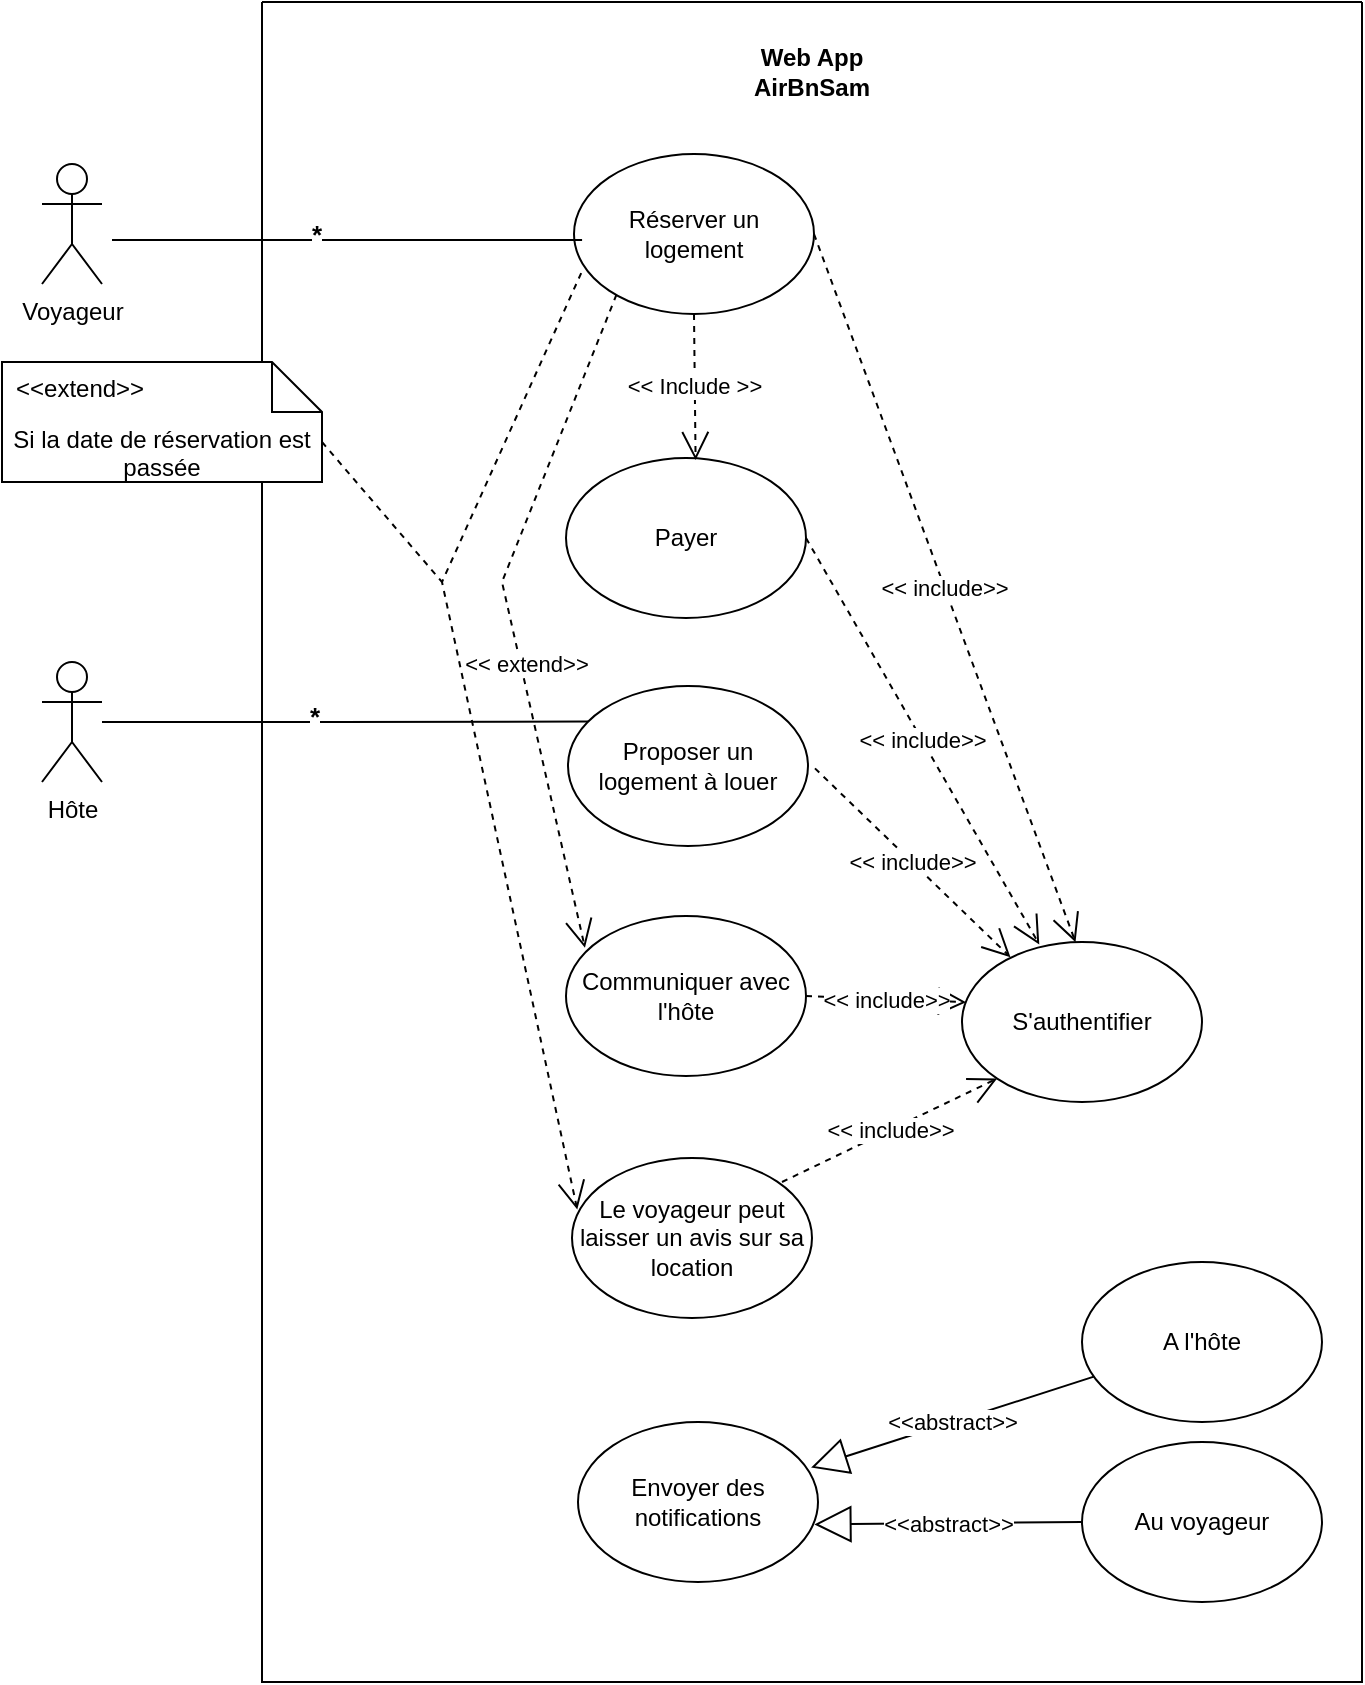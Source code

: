 <mxfile version="24.7.7">
  <diagram name="Page-1" id="EdUBoLxohyeiRopS3cuu">
    <mxGraphModel dx="1728" dy="628" grid="1" gridSize="10" guides="1" tooltips="1" connect="1" arrows="1" fold="1" page="1" pageScale="1" pageWidth="827" pageHeight="1169" math="0" shadow="0">
      <root>
        <mxCell id="0" />
        <mxCell id="1" parent="0" />
        <mxCell id="GPnBkZLUvaVh1_yHO0LI-1" value="&lt;div&gt;Voyageur&lt;/div&gt;" style="shape=umlActor;verticalLabelPosition=bottom;verticalAlign=top;html=1;outlineConnect=0;" vertex="1" parent="1">
          <mxGeometry x="110" y="131" width="30" height="60" as="geometry" />
        </mxCell>
        <mxCell id="GPnBkZLUvaVh1_yHO0LI-2" value="Hôte&lt;div&gt;&lt;br&gt;&lt;/div&gt;" style="shape=umlActor;verticalLabelPosition=bottom;verticalAlign=top;html=1;outlineConnect=0;" vertex="1" parent="1">
          <mxGeometry x="110" y="380" width="30" height="60" as="geometry" />
        </mxCell>
        <mxCell id="GPnBkZLUvaVh1_yHO0LI-15" value="" style="swimlane;startSize=0;" vertex="1" parent="1">
          <mxGeometry x="220" y="50" width="550" height="840" as="geometry">
            <mxRectangle x="340" y="50" width="50" height="40" as="alternateBounds" />
          </mxGeometry>
        </mxCell>
        <mxCell id="GPnBkZLUvaVh1_yHO0LI-9" value="Réserver un logement" style="ellipse;whiteSpace=wrap;html=1;" vertex="1" parent="GPnBkZLUvaVh1_yHO0LI-15">
          <mxGeometry x="156" y="76" width="120" height="80" as="geometry" />
        </mxCell>
        <mxCell id="GPnBkZLUvaVh1_yHO0LI-10" value="Payer" style="ellipse;whiteSpace=wrap;html=1;" vertex="1" parent="GPnBkZLUvaVh1_yHO0LI-15">
          <mxGeometry x="152" y="228" width="120" height="80" as="geometry" />
        </mxCell>
        <mxCell id="GPnBkZLUvaVh1_yHO0LI-11" value="Proposer un logement à louer" style="ellipse;whiteSpace=wrap;html=1;" vertex="1" parent="GPnBkZLUvaVh1_yHO0LI-15">
          <mxGeometry x="153" y="342" width="120" height="80" as="geometry" />
        </mxCell>
        <mxCell id="GPnBkZLUvaVh1_yHO0LI-14" value="Envoyer des notifications" style="ellipse;whiteSpace=wrap;html=1;" vertex="1" parent="GPnBkZLUvaVh1_yHO0LI-15">
          <mxGeometry x="158" y="710" width="120" height="80" as="geometry" />
        </mxCell>
        <mxCell id="GPnBkZLUvaVh1_yHO0LI-13" value="Le voyageur peut laisser un avis sur sa location" style="ellipse;whiteSpace=wrap;html=1;" vertex="1" parent="GPnBkZLUvaVh1_yHO0LI-15">
          <mxGeometry x="155" y="578" width="120" height="80" as="geometry" />
        </mxCell>
        <mxCell id="GPnBkZLUvaVh1_yHO0LI-12" value="Communiquer avec l&#39;hôte" style="ellipse;whiteSpace=wrap;html=1;" vertex="1" parent="GPnBkZLUvaVh1_yHO0LI-15">
          <mxGeometry x="152" y="457" width="120" height="80" as="geometry" />
        </mxCell>
        <mxCell id="GPnBkZLUvaVh1_yHO0LI-18" value="&lt;b&gt;Web App AirBnSam&lt;/b&gt;" style="text;html=1;align=center;verticalAlign=middle;whiteSpace=wrap;rounded=0;" vertex="1" parent="GPnBkZLUvaVh1_yHO0LI-15">
          <mxGeometry x="245" y="20" width="60" height="30" as="geometry" />
        </mxCell>
        <mxCell id="GPnBkZLUvaVh1_yHO0LI-25" value="&amp;lt;&amp;lt; Include &amp;gt;&amp;gt;" style="endArrow=open;endSize=12;dashed=1;html=1;rounded=0;entryX=0.54;entryY=0.013;entryDx=0;entryDy=0;exitX=0.5;exitY=1;exitDx=0;exitDy=0;entryPerimeter=0;" edge="1" parent="GPnBkZLUvaVh1_yHO0LI-15" source="GPnBkZLUvaVh1_yHO0LI-9" target="GPnBkZLUvaVh1_yHO0LI-10">
          <mxGeometry width="160" relative="1" as="geometry">
            <mxPoint x="100" y="160" as="sourcePoint" />
            <mxPoint x="260" y="160" as="targetPoint" />
          </mxGeometry>
        </mxCell>
        <mxCell id="GPnBkZLUvaVh1_yHO0LI-32" value="S&#39;authentifier" style="ellipse;whiteSpace=wrap;html=1;" vertex="1" parent="GPnBkZLUvaVh1_yHO0LI-15">
          <mxGeometry x="350" y="470" width="120" height="80" as="geometry" />
        </mxCell>
        <mxCell id="GPnBkZLUvaVh1_yHO0LI-34" value="&amp;lt;&amp;lt; include&amp;gt;&amp;gt;" style="endArrow=open;endSize=12;dashed=1;html=1;rounded=0;exitX=1;exitY=0.5;exitDx=0;exitDy=0;entryX=0.473;entryY=0.001;entryDx=0;entryDy=0;entryPerimeter=0;" edge="1" parent="GPnBkZLUvaVh1_yHO0LI-15" source="GPnBkZLUvaVh1_yHO0LI-9" target="GPnBkZLUvaVh1_yHO0LI-32">
          <mxGeometry width="160" relative="1" as="geometry">
            <mxPoint x="170" y="150" as="sourcePoint" />
            <mxPoint x="330" y="150" as="targetPoint" />
          </mxGeometry>
        </mxCell>
        <mxCell id="GPnBkZLUvaVh1_yHO0LI-35" value="&amp;lt;&amp;lt; include&amp;gt;&amp;gt;" style="endArrow=open;endSize=12;dashed=1;html=1;rounded=0;exitX=1;exitY=0.5;exitDx=0;exitDy=0;entryX=0.322;entryY=0.015;entryDx=0;entryDy=0;entryPerimeter=0;" edge="1" parent="GPnBkZLUvaVh1_yHO0LI-15" source="GPnBkZLUvaVh1_yHO0LI-10" target="GPnBkZLUvaVh1_yHO0LI-32">
          <mxGeometry width="160" relative="1" as="geometry">
            <mxPoint x="140" y="117" as="sourcePoint" />
            <mxPoint x="267" y="471" as="targetPoint" />
          </mxGeometry>
        </mxCell>
        <mxCell id="GPnBkZLUvaVh1_yHO0LI-36" value="&amp;lt;&amp;lt; include&amp;gt;&amp;gt;" style="endArrow=open;endSize=12;dashed=1;html=1;rounded=0;exitX=1.029;exitY=0.515;exitDx=0;exitDy=0;entryX=0.202;entryY=0.095;entryDx=0;entryDy=0;entryPerimeter=0;exitPerimeter=0;" edge="1" parent="GPnBkZLUvaVh1_yHO0LI-15" source="GPnBkZLUvaVh1_yHO0LI-11" target="GPnBkZLUvaVh1_yHO0LI-32">
          <mxGeometry width="160" relative="1" as="geometry">
            <mxPoint x="130" y="268" as="sourcePoint" />
            <mxPoint x="239" y="484" as="targetPoint" />
          </mxGeometry>
        </mxCell>
        <mxCell id="GPnBkZLUvaVh1_yHO0LI-37" value="&amp;lt;&amp;lt; include&amp;gt;&amp;gt;" style="endArrow=open;endSize=12;dashed=1;html=1;rounded=0;exitX=1;exitY=0.5;exitDx=0;exitDy=0;entryX=0.017;entryY=0.376;entryDx=0;entryDy=0;entryPerimeter=0;" edge="1" parent="GPnBkZLUvaVh1_yHO0LI-15" source="GPnBkZLUvaVh1_yHO0LI-12" target="GPnBkZLUvaVh1_yHO0LI-32">
          <mxGeometry width="160" relative="1" as="geometry">
            <mxPoint x="173" y="387" as="sourcePoint" />
            <mxPoint x="249" y="494" as="targetPoint" />
          </mxGeometry>
        </mxCell>
        <mxCell id="GPnBkZLUvaVh1_yHO0LI-38" value="&amp;lt;&amp;lt; include&amp;gt;&amp;gt;" style="endArrow=open;endSize=12;dashed=1;html=1;rounded=0;entryX=0;entryY=1;entryDx=0;entryDy=0;" edge="1" parent="GPnBkZLUvaVh1_yHO0LI-15" target="GPnBkZLUvaVh1_yHO0LI-32">
          <mxGeometry width="160" relative="1" as="geometry">
            <mxPoint x="260" y="590" as="sourcePoint" />
            <mxPoint x="238" y="737" as="targetPoint" />
          </mxGeometry>
        </mxCell>
        <mxCell id="GPnBkZLUvaVh1_yHO0LI-39" value="&amp;lt;&amp;lt; extend&amp;gt;&amp;gt;" style="endArrow=open;endSize=12;dashed=1;html=1;rounded=0;exitX=0.177;exitY=0.879;exitDx=0;exitDy=0;entryX=0.079;entryY=0.199;entryDx=0;entryDy=0;entryPerimeter=0;exitPerimeter=0;" edge="1" parent="GPnBkZLUvaVh1_yHO0LI-15" source="GPnBkZLUvaVh1_yHO0LI-9" target="GPnBkZLUvaVh1_yHO0LI-12">
          <mxGeometry x="0.151" y="3" width="160" relative="1" as="geometry">
            <mxPoint x="-60" y="106" as="sourcePoint" />
            <mxPoint x="67" y="460" as="targetPoint" />
            <Array as="points">
              <mxPoint x="120" y="290" />
            </Array>
            <mxPoint as="offset" />
          </mxGeometry>
        </mxCell>
        <mxCell id="GPnBkZLUvaVh1_yHO0LI-41" value="" style="endArrow=open;endSize=12;dashed=1;html=1;rounded=0;exitX=0.03;exitY=0.744;exitDx=0;exitDy=0;entryX=0.022;entryY=0.322;entryDx=0;entryDy=0;entryPerimeter=0;exitPerimeter=0;" edge="1" parent="GPnBkZLUvaVh1_yHO0LI-15" source="GPnBkZLUvaVh1_yHO0LI-9" target="GPnBkZLUvaVh1_yHO0LI-13">
          <mxGeometry x="0.151" y="3" width="160" relative="1" as="geometry">
            <mxPoint x="187" y="156" as="sourcePoint" />
            <mxPoint x="171" y="483" as="targetPoint" />
            <Array as="points">
              <mxPoint x="90" y="290" />
            </Array>
            <mxPoint as="offset" />
          </mxGeometry>
        </mxCell>
        <mxCell id="GPnBkZLUvaVh1_yHO0LI-47" value="" style="endArrow=none;dashed=1;html=1;rounded=0;" edge="1" parent="GPnBkZLUvaVh1_yHO0LI-15">
          <mxGeometry width="50" height="50" relative="1" as="geometry">
            <mxPoint x="30" y="220" as="sourcePoint" />
            <mxPoint x="90" y="290" as="targetPoint" />
          </mxGeometry>
        </mxCell>
        <mxCell id="GPnBkZLUvaVh1_yHO0LI-49" value="A l&#39;hôte" style="ellipse;whiteSpace=wrap;html=1;" vertex="1" parent="GPnBkZLUvaVh1_yHO0LI-15">
          <mxGeometry x="410" y="630" width="120" height="80" as="geometry" />
        </mxCell>
        <mxCell id="GPnBkZLUvaVh1_yHO0LI-48" value="Au voyageur" style="ellipse;whiteSpace=wrap;html=1;" vertex="1" parent="GPnBkZLUvaVh1_yHO0LI-15">
          <mxGeometry x="410" y="720" width="120" height="80" as="geometry" />
        </mxCell>
        <mxCell id="GPnBkZLUvaVh1_yHO0LI-52" value="&amp;lt;&amp;lt;abstract&amp;gt;&amp;gt;" style="endArrow=block;endSize=16;endFill=0;html=1;rounded=0;entryX=0.971;entryY=0.285;entryDx=0;entryDy=0;entryPerimeter=0;" edge="1" parent="GPnBkZLUvaVh1_yHO0LI-15" source="GPnBkZLUvaVh1_yHO0LI-49" target="GPnBkZLUvaVh1_yHO0LI-14">
          <mxGeometry width="160" relative="1" as="geometry">
            <mxPoint x="200" y="680" as="sourcePoint" />
            <mxPoint x="280" y="730" as="targetPoint" />
          </mxGeometry>
        </mxCell>
        <mxCell id="GPnBkZLUvaVh1_yHO0LI-53" value="&amp;lt;&amp;lt;abstract&amp;gt;&amp;gt;" style="endArrow=block;endSize=16;endFill=0;html=1;rounded=0;entryX=0.985;entryY=0.64;entryDx=0;entryDy=0;exitX=0;exitY=0.5;exitDx=0;exitDy=0;entryPerimeter=0;" edge="1" parent="GPnBkZLUvaVh1_yHO0LI-15" source="GPnBkZLUvaVh1_yHO0LI-48" target="GPnBkZLUvaVh1_yHO0LI-14">
          <mxGeometry width="160" relative="1" as="geometry">
            <mxPoint x="380" y="770" as="sourcePoint" />
            <mxPoint x="257" y="799" as="targetPoint" />
          </mxGeometry>
        </mxCell>
        <mxCell id="GPnBkZLUvaVh1_yHO0LI-22" value="" style="endArrow=none;html=1;edgeStyle=orthogonalEdgeStyle;rounded=0;entryX=0.042;entryY=0.75;entryDx=0;entryDy=0;entryPerimeter=0;" edge="1" parent="1">
          <mxGeometry relative="1" as="geometry">
            <mxPoint x="145" y="169" as="sourcePoint" />
            <mxPoint x="380.04" y="169" as="targetPoint" />
          </mxGeometry>
        </mxCell>
        <mxCell id="GPnBkZLUvaVh1_yHO0LI-29" value="&lt;font style=&quot;font-size: 13px;&quot;&gt;&lt;b&gt;*&lt;/b&gt;&lt;/font&gt;" style="edgeLabel;html=1;align=center;verticalAlign=middle;resizable=0;points=[];" vertex="1" connectable="0" parent="GPnBkZLUvaVh1_yHO0LI-22">
          <mxGeometry x="-0.132" y="3" relative="1" as="geometry">
            <mxPoint as="offset" />
          </mxGeometry>
        </mxCell>
        <mxCell id="GPnBkZLUvaVh1_yHO0LI-30" value="" style="endArrow=none;html=1;edgeStyle=orthogonalEdgeStyle;rounded=0;entryX=0.084;entryY=0.222;entryDx=0;entryDy=0;entryPerimeter=0;" edge="1" parent="1" source="GPnBkZLUvaVh1_yHO0LI-2" target="GPnBkZLUvaVh1_yHO0LI-11">
          <mxGeometry relative="1" as="geometry">
            <mxPoint x="140" y="420" as="sourcePoint" />
            <mxPoint x="373" y="420" as="targetPoint" />
            <Array as="points" />
          </mxGeometry>
        </mxCell>
        <mxCell id="GPnBkZLUvaVh1_yHO0LI-31" value="&lt;font style=&quot;font-size: 13px;&quot;&gt;&lt;b&gt;*&lt;/b&gt;&lt;/font&gt;" style="edgeLabel;html=1;align=center;verticalAlign=middle;resizable=0;points=[];" vertex="1" connectable="0" parent="GPnBkZLUvaVh1_yHO0LI-30">
          <mxGeometry x="-0.132" y="3" relative="1" as="geometry">
            <mxPoint as="offset" />
          </mxGeometry>
        </mxCell>
        <mxCell id="GPnBkZLUvaVh1_yHO0LI-44" value="Si la date de réservation est passée" style="shape=note2;boundedLbl=1;whiteSpace=wrap;html=1;size=25;verticalAlign=top;align=center;" vertex="1" parent="1">
          <mxGeometry x="90" y="230" width="160" height="60" as="geometry" />
        </mxCell>
        <mxCell id="GPnBkZLUvaVh1_yHO0LI-45" value="&lt;&lt;extend&gt;&gt;" style="resizeWidth=1;part=1;strokeColor=none;fillColor=none;align=left;spacingLeft=5;" vertex="1" parent="GPnBkZLUvaVh1_yHO0LI-44">
          <mxGeometry width="160" height="25" relative="1" as="geometry" />
        </mxCell>
      </root>
    </mxGraphModel>
  </diagram>
</mxfile>
